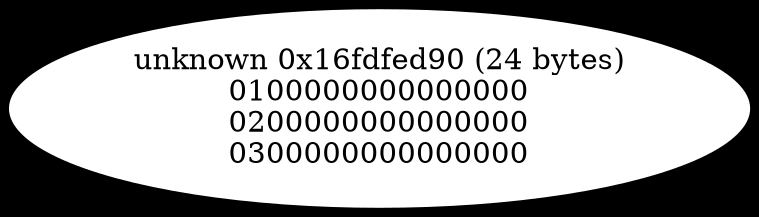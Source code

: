 digraph memory_dump_graph {
graph [bgcolor=black]
_16fdfed90 [style=filled] [fillcolor=white] [label="unknown 0x16fdfed90 (24 bytes)
0100000000000000
0200000000000000
0300000000000000"]
}
